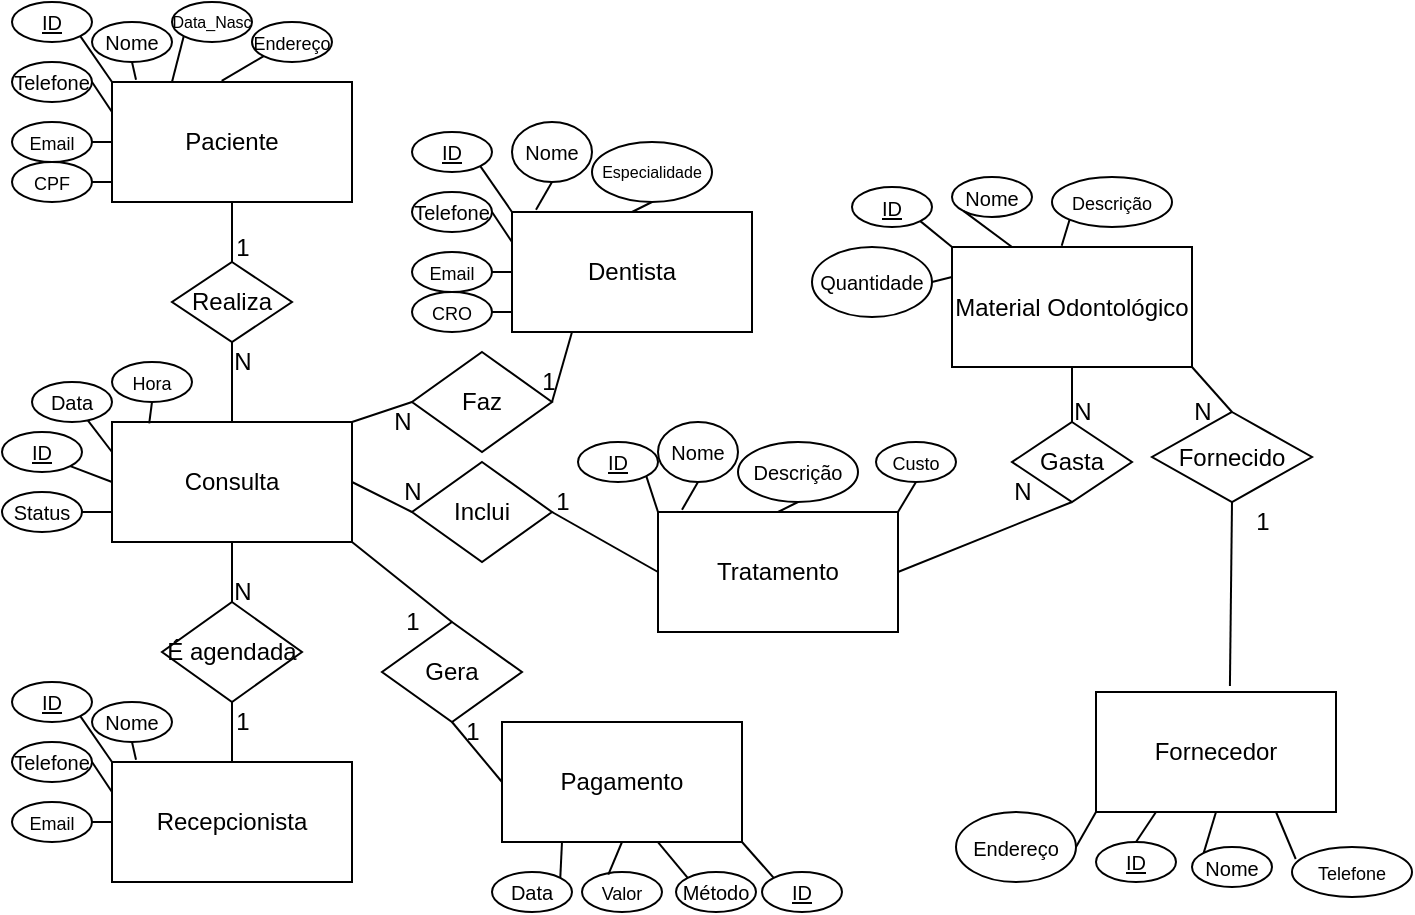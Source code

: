 <mxfile version="23.1.7" type="device">
  <diagram id="C5RBs43oDa-KdzZeNtuy" name="Page-1">
    <mxGraphModel dx="1257" dy="609" grid="1" gridSize="10" guides="1" tooltips="1" connect="1" arrows="1" fold="1" page="1" pageScale="1" pageWidth="827" pageHeight="1169" math="0" shadow="0">
      <root>
        <mxCell id="WIyWlLk6GJQsqaUBKTNV-0" />
        <mxCell id="WIyWlLk6GJQsqaUBKTNV-1" parent="WIyWlLk6GJQsqaUBKTNV-0" />
        <mxCell id="-Ufp9a6mI1hzx0VT54ZF-2" value="Paciente" style="rounded=0;whiteSpace=wrap;html=1;" vertex="1" parent="WIyWlLk6GJQsqaUBKTNV-1">
          <mxGeometry x="90" y="55" width="120" height="60" as="geometry" />
        </mxCell>
        <mxCell id="-Ufp9a6mI1hzx0VT54ZF-3" value="ID" style="ellipse;whiteSpace=wrap;html=1;fontStyle=4;fontSize=10;" vertex="1" parent="WIyWlLk6GJQsqaUBKTNV-1">
          <mxGeometry x="40" y="15" width="40" height="20" as="geometry" />
        </mxCell>
        <mxCell id="-Ufp9a6mI1hzx0VT54ZF-6" value="" style="endArrow=none;html=1;rounded=0;entryX=1;entryY=1;entryDx=0;entryDy=0;exitX=0;exitY=0;exitDx=0;exitDy=0;" edge="1" parent="WIyWlLk6GJQsqaUBKTNV-1" source="-Ufp9a6mI1hzx0VT54ZF-2" target="-Ufp9a6mI1hzx0VT54ZF-3">
          <mxGeometry width="50" height="50" relative="1" as="geometry">
            <mxPoint x="50" y="65" as="sourcePoint" />
            <mxPoint x="100" y="15" as="targetPoint" />
          </mxGeometry>
        </mxCell>
        <mxCell id="-Ufp9a6mI1hzx0VT54ZF-7" value="Nome" style="ellipse;whiteSpace=wrap;html=1;fontStyle=0;fontSize=10;" vertex="1" parent="WIyWlLk6GJQsqaUBKTNV-1">
          <mxGeometry x="80" y="25" width="40" height="20" as="geometry" />
        </mxCell>
        <mxCell id="-Ufp9a6mI1hzx0VT54ZF-8" value="" style="endArrow=none;html=1;rounded=0;entryX=0.5;entryY=1;entryDx=0;entryDy=0;exitX=0.1;exitY=-0.018;exitDx=0;exitDy=0;exitPerimeter=0;" edge="1" parent="WIyWlLk6GJQsqaUBKTNV-1" target="-Ufp9a6mI1hzx0VT54ZF-7" source="-Ufp9a6mI1hzx0VT54ZF-2">
          <mxGeometry width="50" height="50" relative="1" as="geometry">
            <mxPoint x="140" y="45" as="sourcePoint" />
            <mxPoint x="150" y="5" as="targetPoint" />
          </mxGeometry>
        </mxCell>
        <mxCell id="-Ufp9a6mI1hzx0VT54ZF-9" value="Data_Nasc" style="ellipse;whiteSpace=wrap;html=1;fontStyle=0;fontSize=8;" vertex="1" parent="WIyWlLk6GJQsqaUBKTNV-1">
          <mxGeometry x="120" y="15" width="40" height="20" as="geometry" />
        </mxCell>
        <mxCell id="-Ufp9a6mI1hzx0VT54ZF-10" value="" style="endArrow=none;html=1;rounded=0;entryX=0;entryY=1;entryDx=0;entryDy=0;exitX=0.25;exitY=0;exitDx=0;exitDy=0;" edge="1" parent="WIyWlLk6GJQsqaUBKTNV-1" target="-Ufp9a6mI1hzx0VT54ZF-9" source="-Ufp9a6mI1hzx0VT54ZF-2">
          <mxGeometry width="50" height="50" relative="1" as="geometry">
            <mxPoint x="170" y="55" as="sourcePoint" />
            <mxPoint x="200" y="5" as="targetPoint" />
          </mxGeometry>
        </mxCell>
        <mxCell id="-Ufp9a6mI1hzx0VT54ZF-11" value="&lt;font style=&quot;font-size: 9px;&quot;&gt;Endereço&lt;/font&gt;" style="ellipse;whiteSpace=wrap;html=1;fontStyle=0" vertex="1" parent="WIyWlLk6GJQsqaUBKTNV-1">
          <mxGeometry x="160" y="25" width="40" height="20" as="geometry" />
        </mxCell>
        <mxCell id="-Ufp9a6mI1hzx0VT54ZF-12" value="" style="endArrow=none;html=1;rounded=0;entryX=0;entryY=1;entryDx=0;entryDy=0;exitX=0.457;exitY=-0.01;exitDx=0;exitDy=0;exitPerimeter=0;" edge="1" parent="WIyWlLk6GJQsqaUBKTNV-1" target="-Ufp9a6mI1hzx0VT54ZF-11" source="-Ufp9a6mI1hzx0VT54ZF-2">
          <mxGeometry width="50" height="50" relative="1" as="geometry">
            <mxPoint x="210" y="55" as="sourcePoint" />
            <mxPoint x="240" y="5" as="targetPoint" />
          </mxGeometry>
        </mxCell>
        <mxCell id="-Ufp9a6mI1hzx0VT54ZF-15" value="Telefone" style="ellipse;whiteSpace=wrap;html=1;fontStyle=0;fontSize=10;" vertex="1" parent="WIyWlLk6GJQsqaUBKTNV-1">
          <mxGeometry x="40" y="45" width="40" height="20" as="geometry" />
        </mxCell>
        <mxCell id="-Ufp9a6mI1hzx0VT54ZF-16" value="&lt;font style=&quot;font-size: 9px;&quot;&gt;Email&lt;/font&gt;" style="ellipse;whiteSpace=wrap;html=1;fontStyle=0" vertex="1" parent="WIyWlLk6GJQsqaUBKTNV-1">
          <mxGeometry x="40" y="75" width="40" height="20" as="geometry" />
        </mxCell>
        <mxCell id="-Ufp9a6mI1hzx0VT54ZF-17" value="" style="endArrow=none;html=1;rounded=0;entryX=1;entryY=0.5;entryDx=0;entryDy=0;exitX=0;exitY=0.25;exitDx=0;exitDy=0;" edge="1" parent="WIyWlLk6GJQsqaUBKTNV-1" source="-Ufp9a6mI1hzx0VT54ZF-2" target="-Ufp9a6mI1hzx0VT54ZF-15">
          <mxGeometry width="50" height="50" relative="1" as="geometry">
            <mxPoint x="100" y="65" as="sourcePoint" />
            <mxPoint x="84" y="42" as="targetPoint" />
          </mxGeometry>
        </mxCell>
        <mxCell id="-Ufp9a6mI1hzx0VT54ZF-18" value="" style="endArrow=none;html=1;rounded=0;entryX=1;entryY=0.5;entryDx=0;entryDy=0;exitX=0;exitY=0.5;exitDx=0;exitDy=0;" edge="1" parent="WIyWlLk6GJQsqaUBKTNV-1" source="-Ufp9a6mI1hzx0VT54ZF-2" target="-Ufp9a6mI1hzx0VT54ZF-16">
          <mxGeometry width="50" height="50" relative="1" as="geometry">
            <mxPoint x="110" y="75" as="sourcePoint" />
            <mxPoint x="94" y="52" as="targetPoint" />
          </mxGeometry>
        </mxCell>
        <mxCell id="-Ufp9a6mI1hzx0VT54ZF-19" value="&lt;font style=&quot;font-size: 9px;&quot;&gt;CPF&lt;/font&gt;" style="ellipse;whiteSpace=wrap;html=1;fontStyle=0" vertex="1" parent="WIyWlLk6GJQsqaUBKTNV-1">
          <mxGeometry x="40" y="95" width="40" height="20" as="geometry" />
        </mxCell>
        <mxCell id="-Ufp9a6mI1hzx0VT54ZF-20" value="" style="endArrow=none;html=1;rounded=0;entryX=1;entryY=0.5;entryDx=0;entryDy=0;exitX=0;exitY=0.5;exitDx=0;exitDy=0;" edge="1" parent="WIyWlLk6GJQsqaUBKTNV-1" target="-Ufp9a6mI1hzx0VT54ZF-19">
          <mxGeometry width="50" height="50" relative="1" as="geometry">
            <mxPoint x="90" y="105" as="sourcePoint" />
            <mxPoint x="94" y="72" as="targetPoint" />
          </mxGeometry>
        </mxCell>
        <mxCell id="-Ufp9a6mI1hzx0VT54ZF-22" value="Dentista" style="rounded=0;whiteSpace=wrap;html=1;" vertex="1" parent="WIyWlLk6GJQsqaUBKTNV-1">
          <mxGeometry x="290" y="120" width="120" height="60" as="geometry" />
        </mxCell>
        <mxCell id="-Ufp9a6mI1hzx0VT54ZF-23" value="ID" style="ellipse;whiteSpace=wrap;html=1;fontStyle=4;fontSize=10;" vertex="1" parent="WIyWlLk6GJQsqaUBKTNV-1">
          <mxGeometry x="240" y="80" width="40" height="20" as="geometry" />
        </mxCell>
        <mxCell id="-Ufp9a6mI1hzx0VT54ZF-24" value="" style="endArrow=none;html=1;rounded=0;entryX=1;entryY=1;entryDx=0;entryDy=0;exitX=0;exitY=0;exitDx=0;exitDy=0;" edge="1" parent="WIyWlLk6GJQsqaUBKTNV-1" source="-Ufp9a6mI1hzx0VT54ZF-22" target="-Ufp9a6mI1hzx0VT54ZF-23">
          <mxGeometry width="50" height="50" relative="1" as="geometry">
            <mxPoint x="250" y="130" as="sourcePoint" />
            <mxPoint x="300" y="80" as="targetPoint" />
          </mxGeometry>
        </mxCell>
        <mxCell id="-Ufp9a6mI1hzx0VT54ZF-25" value="Nome" style="ellipse;whiteSpace=wrap;html=1;fontStyle=0;fontSize=10;" vertex="1" parent="WIyWlLk6GJQsqaUBKTNV-1">
          <mxGeometry x="290" y="75" width="40" height="30" as="geometry" />
        </mxCell>
        <mxCell id="-Ufp9a6mI1hzx0VT54ZF-26" value="" style="endArrow=none;html=1;rounded=0;entryX=0.5;entryY=1;entryDx=0;entryDy=0;exitX=0.1;exitY=-0.018;exitDx=0;exitDy=0;exitPerimeter=0;" edge="1" parent="WIyWlLk6GJQsqaUBKTNV-1" source="-Ufp9a6mI1hzx0VT54ZF-22" target="-Ufp9a6mI1hzx0VT54ZF-25">
          <mxGeometry width="50" height="50" relative="1" as="geometry">
            <mxPoint x="340" y="110" as="sourcePoint" />
            <mxPoint x="350" y="70" as="targetPoint" />
          </mxGeometry>
        </mxCell>
        <mxCell id="-Ufp9a6mI1hzx0VT54ZF-27" value="Especialidade" style="ellipse;whiteSpace=wrap;html=1;fontStyle=0;fontSize=8;" vertex="1" parent="WIyWlLk6GJQsqaUBKTNV-1">
          <mxGeometry x="330" y="85" width="60" height="30" as="geometry" />
        </mxCell>
        <mxCell id="-Ufp9a6mI1hzx0VT54ZF-28" value="" style="endArrow=none;html=1;rounded=0;entryX=0.5;entryY=1;entryDx=0;entryDy=0;exitX=0.5;exitY=0;exitDx=0;exitDy=0;" edge="1" parent="WIyWlLk6GJQsqaUBKTNV-1" source="-Ufp9a6mI1hzx0VT54ZF-22" target="-Ufp9a6mI1hzx0VT54ZF-27">
          <mxGeometry width="50" height="50" relative="1" as="geometry">
            <mxPoint x="370" y="120" as="sourcePoint" />
            <mxPoint x="400" y="70" as="targetPoint" />
          </mxGeometry>
        </mxCell>
        <mxCell id="-Ufp9a6mI1hzx0VT54ZF-31" value="Telefone" style="ellipse;whiteSpace=wrap;html=1;fontStyle=0;fontSize=10;" vertex="1" parent="WIyWlLk6GJQsqaUBKTNV-1">
          <mxGeometry x="240" y="110" width="40" height="20" as="geometry" />
        </mxCell>
        <mxCell id="-Ufp9a6mI1hzx0VT54ZF-32" value="&lt;font style=&quot;font-size: 9px;&quot;&gt;Email&lt;/font&gt;" style="ellipse;whiteSpace=wrap;html=1;fontStyle=0" vertex="1" parent="WIyWlLk6GJQsqaUBKTNV-1">
          <mxGeometry x="240" y="140" width="40" height="20" as="geometry" />
        </mxCell>
        <mxCell id="-Ufp9a6mI1hzx0VT54ZF-33" value="" style="endArrow=none;html=1;rounded=0;entryX=1;entryY=0.5;entryDx=0;entryDy=0;exitX=0;exitY=0.25;exitDx=0;exitDy=0;" edge="1" parent="WIyWlLk6GJQsqaUBKTNV-1" source="-Ufp9a6mI1hzx0VT54ZF-22" target="-Ufp9a6mI1hzx0VT54ZF-31">
          <mxGeometry width="50" height="50" relative="1" as="geometry">
            <mxPoint x="300" y="130" as="sourcePoint" />
            <mxPoint x="284" y="107" as="targetPoint" />
          </mxGeometry>
        </mxCell>
        <mxCell id="-Ufp9a6mI1hzx0VT54ZF-34" value="" style="endArrow=none;html=1;rounded=0;entryX=1;entryY=0.5;entryDx=0;entryDy=0;exitX=0;exitY=0.5;exitDx=0;exitDy=0;" edge="1" parent="WIyWlLk6GJQsqaUBKTNV-1" source="-Ufp9a6mI1hzx0VT54ZF-22" target="-Ufp9a6mI1hzx0VT54ZF-32">
          <mxGeometry width="50" height="50" relative="1" as="geometry">
            <mxPoint x="310" y="140" as="sourcePoint" />
            <mxPoint x="294" y="117" as="targetPoint" />
          </mxGeometry>
        </mxCell>
        <mxCell id="-Ufp9a6mI1hzx0VT54ZF-35" value="&lt;font style=&quot;font-size: 9px;&quot;&gt;CRO&lt;/font&gt;" style="ellipse;whiteSpace=wrap;html=1;fontStyle=0" vertex="1" parent="WIyWlLk6GJQsqaUBKTNV-1">
          <mxGeometry x="240" y="160" width="40" height="20" as="geometry" />
        </mxCell>
        <mxCell id="-Ufp9a6mI1hzx0VT54ZF-36" value="" style="endArrow=none;html=1;rounded=0;entryX=1;entryY=0.5;entryDx=0;entryDy=0;exitX=0;exitY=0.5;exitDx=0;exitDy=0;" edge="1" parent="WIyWlLk6GJQsqaUBKTNV-1" target="-Ufp9a6mI1hzx0VT54ZF-35">
          <mxGeometry width="50" height="50" relative="1" as="geometry">
            <mxPoint x="290" y="170" as="sourcePoint" />
            <mxPoint x="294" y="137" as="targetPoint" />
          </mxGeometry>
        </mxCell>
        <mxCell id="-Ufp9a6mI1hzx0VT54ZF-38" value="Tratamento" style="rounded=0;whiteSpace=wrap;html=1;" vertex="1" parent="WIyWlLk6GJQsqaUBKTNV-1">
          <mxGeometry x="363" y="270" width="120" height="60" as="geometry" />
        </mxCell>
        <mxCell id="-Ufp9a6mI1hzx0VT54ZF-39" value="ID" style="ellipse;whiteSpace=wrap;html=1;fontStyle=4;fontSize=10;" vertex="1" parent="WIyWlLk6GJQsqaUBKTNV-1">
          <mxGeometry x="323" y="235" width="40" height="20" as="geometry" />
        </mxCell>
        <mxCell id="-Ufp9a6mI1hzx0VT54ZF-40" value="" style="endArrow=none;html=1;rounded=0;entryX=1;entryY=1;entryDx=0;entryDy=0;exitX=0;exitY=0;exitDx=0;exitDy=0;" edge="1" parent="WIyWlLk6GJQsqaUBKTNV-1" source="-Ufp9a6mI1hzx0VT54ZF-38" target="-Ufp9a6mI1hzx0VT54ZF-39">
          <mxGeometry width="50" height="50" relative="1" as="geometry">
            <mxPoint x="323" y="280" as="sourcePoint" />
            <mxPoint x="373" y="230" as="targetPoint" />
          </mxGeometry>
        </mxCell>
        <mxCell id="-Ufp9a6mI1hzx0VT54ZF-41" value="Nome" style="ellipse;whiteSpace=wrap;html=1;fontStyle=0;fontSize=10;" vertex="1" parent="WIyWlLk6GJQsqaUBKTNV-1">
          <mxGeometry x="363" y="225" width="40" height="30" as="geometry" />
        </mxCell>
        <mxCell id="-Ufp9a6mI1hzx0VT54ZF-42" value="" style="endArrow=none;html=1;rounded=0;entryX=0.5;entryY=1;entryDx=0;entryDy=0;exitX=0.1;exitY=-0.018;exitDx=0;exitDy=0;exitPerimeter=0;" edge="1" parent="WIyWlLk6GJQsqaUBKTNV-1" source="-Ufp9a6mI1hzx0VT54ZF-38" target="-Ufp9a6mI1hzx0VT54ZF-41">
          <mxGeometry width="50" height="50" relative="1" as="geometry">
            <mxPoint x="413" y="260" as="sourcePoint" />
            <mxPoint x="423" y="220" as="targetPoint" />
          </mxGeometry>
        </mxCell>
        <mxCell id="-Ufp9a6mI1hzx0VT54ZF-43" value="Descrição" style="ellipse;whiteSpace=wrap;html=1;fontStyle=0;fontSize=10;" vertex="1" parent="WIyWlLk6GJQsqaUBKTNV-1">
          <mxGeometry x="403" y="235" width="60" height="30" as="geometry" />
        </mxCell>
        <mxCell id="-Ufp9a6mI1hzx0VT54ZF-44" value="" style="endArrow=none;html=1;rounded=0;entryX=0.5;entryY=1;entryDx=0;entryDy=0;exitX=0.5;exitY=0;exitDx=0;exitDy=0;" edge="1" parent="WIyWlLk6GJQsqaUBKTNV-1" source="-Ufp9a6mI1hzx0VT54ZF-38" target="-Ufp9a6mI1hzx0VT54ZF-43">
          <mxGeometry width="50" height="50" relative="1" as="geometry">
            <mxPoint x="443" y="270" as="sourcePoint" />
            <mxPoint x="473" y="220" as="targetPoint" />
          </mxGeometry>
        </mxCell>
        <mxCell id="-Ufp9a6mI1hzx0VT54ZF-46" value="&lt;font style=&quot;font-size: 9px;&quot;&gt;Custo&lt;/font&gt;" style="ellipse;whiteSpace=wrap;html=1;fontStyle=0" vertex="1" parent="WIyWlLk6GJQsqaUBKTNV-1">
          <mxGeometry x="472" y="235" width="40" height="20" as="geometry" />
        </mxCell>
        <mxCell id="-Ufp9a6mI1hzx0VT54ZF-48" value="" style="endArrow=none;html=1;rounded=0;entryX=0.5;entryY=1;entryDx=0;entryDy=0;exitX=1;exitY=0;exitDx=0;exitDy=0;" edge="1" parent="WIyWlLk6GJQsqaUBKTNV-1" source="-Ufp9a6mI1hzx0VT54ZF-38" target="-Ufp9a6mI1hzx0VT54ZF-46">
          <mxGeometry width="50" height="50" relative="1" as="geometry">
            <mxPoint x="522" y="245" as="sourcePoint" />
            <mxPoint x="526" y="212" as="targetPoint" />
          </mxGeometry>
        </mxCell>
        <mxCell id="-Ufp9a6mI1hzx0VT54ZF-51" value="Consulta" style="rounded=0;whiteSpace=wrap;html=1;" vertex="1" parent="WIyWlLk6GJQsqaUBKTNV-1">
          <mxGeometry x="90" y="225" width="120" height="60" as="geometry" />
        </mxCell>
        <mxCell id="-Ufp9a6mI1hzx0VT54ZF-52" value="ID" style="ellipse;whiteSpace=wrap;html=1;fontStyle=4;fontSize=10;" vertex="1" parent="WIyWlLk6GJQsqaUBKTNV-1">
          <mxGeometry x="35" y="230" width="40" height="20" as="geometry" />
        </mxCell>
        <mxCell id="-Ufp9a6mI1hzx0VT54ZF-53" value="" style="endArrow=none;html=1;rounded=0;entryX=1;entryY=1;entryDx=0;entryDy=0;exitX=0;exitY=0.5;exitDx=0;exitDy=0;" edge="1" parent="WIyWlLk6GJQsqaUBKTNV-1" source="-Ufp9a6mI1hzx0VT54ZF-51" target="-Ufp9a6mI1hzx0VT54ZF-52">
          <mxGeometry width="50" height="50" relative="1" as="geometry">
            <mxPoint x="85" y="217.5" as="sourcePoint" />
            <mxPoint x="95" y="177.5" as="targetPoint" />
          </mxGeometry>
        </mxCell>
        <mxCell id="-Ufp9a6mI1hzx0VT54ZF-56" value="Data" style="ellipse;whiteSpace=wrap;html=1;fontStyle=0;fontSize=10;" vertex="1" parent="WIyWlLk6GJQsqaUBKTNV-1">
          <mxGeometry x="50" y="205" width="40" height="20" as="geometry" />
        </mxCell>
        <mxCell id="-Ufp9a6mI1hzx0VT54ZF-57" value="" style="endArrow=none;html=1;rounded=0;entryX=0.7;entryY=0.967;entryDx=0;entryDy=0;exitX=0;exitY=0.25;exitDx=0;exitDy=0;entryPerimeter=0;" edge="1" parent="WIyWlLk6GJQsqaUBKTNV-1" source="-Ufp9a6mI1hzx0VT54ZF-51" target="-Ufp9a6mI1hzx0VT54ZF-56">
          <mxGeometry width="50" height="50" relative="1" as="geometry">
            <mxPoint x="115" y="217.5" as="sourcePoint" />
            <mxPoint x="195" y="167.5" as="targetPoint" />
          </mxGeometry>
        </mxCell>
        <mxCell id="-Ufp9a6mI1hzx0VT54ZF-58" value="&lt;font style=&quot;font-size: 9px;&quot;&gt;Hora&lt;/font&gt;" style="ellipse;whiteSpace=wrap;html=1;fontStyle=0" vertex="1" parent="WIyWlLk6GJQsqaUBKTNV-1">
          <mxGeometry x="90" y="195" width="40" height="20" as="geometry" />
        </mxCell>
        <mxCell id="-Ufp9a6mI1hzx0VT54ZF-59" value="" style="endArrow=none;html=1;rounded=0;entryX=0.5;entryY=1;entryDx=0;entryDy=0;exitX=0.155;exitY=0.012;exitDx=0;exitDy=0;exitPerimeter=0;" edge="1" parent="WIyWlLk6GJQsqaUBKTNV-1" source="-Ufp9a6mI1hzx0VT54ZF-51" target="-Ufp9a6mI1hzx0VT54ZF-58">
          <mxGeometry width="50" height="50" relative="1" as="geometry">
            <mxPoint x="210" y="225" as="sourcePoint" />
            <mxPoint x="240" y="175" as="targetPoint" />
          </mxGeometry>
        </mxCell>
        <mxCell id="-Ufp9a6mI1hzx0VT54ZF-60" value="Status" style="ellipse;whiteSpace=wrap;html=1;fontStyle=0;fontSize=10;" vertex="1" parent="WIyWlLk6GJQsqaUBKTNV-1">
          <mxGeometry x="35" y="260" width="40" height="20" as="geometry" />
        </mxCell>
        <mxCell id="-Ufp9a6mI1hzx0VT54ZF-62" value="" style="endArrow=none;html=1;rounded=0;entryX=1;entryY=0.5;entryDx=0;entryDy=0;exitX=0;exitY=0.75;exitDx=0;exitDy=0;" edge="1" parent="WIyWlLk6GJQsqaUBKTNV-1" source="-Ufp9a6mI1hzx0VT54ZF-51" target="-Ufp9a6mI1hzx0VT54ZF-60">
          <mxGeometry width="50" height="50" relative="1" as="geometry">
            <mxPoint x="85" y="232.5" as="sourcePoint" />
            <mxPoint x="79" y="204.5" as="targetPoint" />
          </mxGeometry>
        </mxCell>
        <mxCell id="-Ufp9a6mI1hzx0VT54ZF-76" value="Pagamento " style="rounded=0;whiteSpace=wrap;html=1;" vertex="1" parent="WIyWlLk6GJQsqaUBKTNV-1">
          <mxGeometry x="285" y="375" width="120" height="60" as="geometry" />
        </mxCell>
        <mxCell id="-Ufp9a6mI1hzx0VT54ZF-77" value="ID" style="ellipse;whiteSpace=wrap;html=1;fontStyle=4;fontSize=10;" vertex="1" parent="WIyWlLk6GJQsqaUBKTNV-1">
          <mxGeometry x="415" y="450" width="40" height="20" as="geometry" />
        </mxCell>
        <mxCell id="-Ufp9a6mI1hzx0VT54ZF-78" value="" style="endArrow=none;html=1;rounded=0;exitX=1;exitY=1;exitDx=0;exitDy=0;entryX=0;entryY=0;entryDx=0;entryDy=0;" edge="1" parent="WIyWlLk6GJQsqaUBKTNV-1" source="-Ufp9a6mI1hzx0VT54ZF-76" target="-Ufp9a6mI1hzx0VT54ZF-77">
          <mxGeometry width="50" height="50" relative="1" as="geometry">
            <mxPoint x="245" y="385" as="sourcePoint" />
            <mxPoint x="464" y="472" as="targetPoint" />
          </mxGeometry>
        </mxCell>
        <mxCell id="-Ufp9a6mI1hzx0VT54ZF-79" value="Data" style="ellipse;whiteSpace=wrap;html=1;fontStyle=0;fontSize=10;" vertex="1" parent="WIyWlLk6GJQsqaUBKTNV-1">
          <mxGeometry x="280" y="450" width="40" height="20" as="geometry" />
        </mxCell>
        <mxCell id="-Ufp9a6mI1hzx0VT54ZF-80" value="" style="endArrow=none;html=1;rounded=0;entryX=1;entryY=0;entryDx=0;entryDy=0;exitX=0.25;exitY=1;exitDx=0;exitDy=0;" edge="1" parent="WIyWlLk6GJQsqaUBKTNV-1" source="-Ufp9a6mI1hzx0VT54ZF-76" target="-Ufp9a6mI1hzx0VT54ZF-79">
          <mxGeometry width="50" height="50" relative="1" as="geometry">
            <mxPoint x="365" y="375" as="sourcePoint" />
            <mxPoint x="395" y="325" as="targetPoint" />
          </mxGeometry>
        </mxCell>
        <mxCell id="-Ufp9a6mI1hzx0VT54ZF-81" value="&lt;font style=&quot;font-size: 9px;&quot;&gt;Valor&lt;/font&gt;" style="ellipse;whiteSpace=wrap;html=1;fontStyle=0" vertex="1" parent="WIyWlLk6GJQsqaUBKTNV-1">
          <mxGeometry x="325" y="450" width="40" height="20" as="geometry" />
        </mxCell>
        <mxCell id="-Ufp9a6mI1hzx0VT54ZF-82" value="" style="endArrow=none;html=1;rounded=0;entryX=0.329;entryY=0.064;entryDx=0;entryDy=0;exitX=0.5;exitY=1;exitDx=0;exitDy=0;entryPerimeter=0;" edge="1" parent="WIyWlLk6GJQsqaUBKTNV-1" source="-Ufp9a6mI1hzx0VT54ZF-76" target="-Ufp9a6mI1hzx0VT54ZF-81">
          <mxGeometry width="50" height="50" relative="1" as="geometry">
            <mxPoint x="405" y="375" as="sourcePoint" />
            <mxPoint x="435" y="325" as="targetPoint" />
          </mxGeometry>
        </mxCell>
        <mxCell id="-Ufp9a6mI1hzx0VT54ZF-83" value="Método" style="ellipse;whiteSpace=wrap;html=1;fontStyle=0;fontSize=10;" vertex="1" parent="WIyWlLk6GJQsqaUBKTNV-1">
          <mxGeometry x="372" y="450" width="40" height="20" as="geometry" />
        </mxCell>
        <mxCell id="-Ufp9a6mI1hzx0VT54ZF-84" value="" style="endArrow=none;html=1;rounded=0;entryX=0;entryY=0;entryDx=0;entryDy=0;exitX=0.648;exitY=0.997;exitDx=0;exitDy=0;exitPerimeter=0;" edge="1" parent="WIyWlLk6GJQsqaUBKTNV-1" source="-Ufp9a6mI1hzx0VT54ZF-76" target="-Ufp9a6mI1hzx0VT54ZF-83">
          <mxGeometry width="50" height="50" relative="1" as="geometry">
            <mxPoint x="380" y="440" as="sourcePoint" />
            <mxPoint x="279" y="362" as="targetPoint" />
          </mxGeometry>
        </mxCell>
        <mxCell id="-Ufp9a6mI1hzx0VT54ZF-85" value="Recepcionista" style="rounded=0;whiteSpace=wrap;html=1;" vertex="1" parent="WIyWlLk6GJQsqaUBKTNV-1">
          <mxGeometry x="90" y="395" width="120" height="60" as="geometry" />
        </mxCell>
        <mxCell id="-Ufp9a6mI1hzx0VT54ZF-86" value="ID" style="ellipse;whiteSpace=wrap;html=1;fontStyle=4;fontSize=10;" vertex="1" parent="WIyWlLk6GJQsqaUBKTNV-1">
          <mxGeometry x="40" y="355" width="40" height="20" as="geometry" />
        </mxCell>
        <mxCell id="-Ufp9a6mI1hzx0VT54ZF-87" value="" style="endArrow=none;html=1;rounded=0;entryX=1;entryY=1;entryDx=0;entryDy=0;exitX=0;exitY=0;exitDx=0;exitDy=0;" edge="1" parent="WIyWlLk6GJQsqaUBKTNV-1" source="-Ufp9a6mI1hzx0VT54ZF-85" target="-Ufp9a6mI1hzx0VT54ZF-86">
          <mxGeometry width="50" height="50" relative="1" as="geometry">
            <mxPoint x="50" y="405" as="sourcePoint" />
            <mxPoint x="100" y="355" as="targetPoint" />
          </mxGeometry>
        </mxCell>
        <mxCell id="-Ufp9a6mI1hzx0VT54ZF-88" value="Nome" style="ellipse;whiteSpace=wrap;html=1;fontStyle=0;fontSize=10;" vertex="1" parent="WIyWlLk6GJQsqaUBKTNV-1">
          <mxGeometry x="80" y="365" width="40" height="20" as="geometry" />
        </mxCell>
        <mxCell id="-Ufp9a6mI1hzx0VT54ZF-89" value="" style="endArrow=none;html=1;rounded=0;entryX=0.5;entryY=1;entryDx=0;entryDy=0;exitX=0.1;exitY=-0.018;exitDx=0;exitDy=0;exitPerimeter=0;" edge="1" parent="WIyWlLk6GJQsqaUBKTNV-1" source="-Ufp9a6mI1hzx0VT54ZF-85" target="-Ufp9a6mI1hzx0VT54ZF-88">
          <mxGeometry width="50" height="50" relative="1" as="geometry">
            <mxPoint x="140" y="385" as="sourcePoint" />
            <mxPoint x="150" y="345" as="targetPoint" />
          </mxGeometry>
        </mxCell>
        <mxCell id="-Ufp9a6mI1hzx0VT54ZF-94" value="Telefone" style="ellipse;whiteSpace=wrap;html=1;fontStyle=0;fontSize=10;" vertex="1" parent="WIyWlLk6GJQsqaUBKTNV-1">
          <mxGeometry x="40" y="385" width="40" height="20" as="geometry" />
        </mxCell>
        <mxCell id="-Ufp9a6mI1hzx0VT54ZF-95" value="&lt;font style=&quot;font-size: 9px;&quot;&gt;Email&lt;/font&gt;" style="ellipse;whiteSpace=wrap;html=1;fontStyle=0" vertex="1" parent="WIyWlLk6GJQsqaUBKTNV-1">
          <mxGeometry x="40" y="415" width="40" height="20" as="geometry" />
        </mxCell>
        <mxCell id="-Ufp9a6mI1hzx0VT54ZF-96" value="" style="endArrow=none;html=1;rounded=0;entryX=1;entryY=0.5;entryDx=0;entryDy=0;exitX=0;exitY=0.25;exitDx=0;exitDy=0;" edge="1" parent="WIyWlLk6GJQsqaUBKTNV-1" source="-Ufp9a6mI1hzx0VT54ZF-85" target="-Ufp9a6mI1hzx0VT54ZF-94">
          <mxGeometry width="50" height="50" relative="1" as="geometry">
            <mxPoint x="100" y="405" as="sourcePoint" />
            <mxPoint x="84" y="382" as="targetPoint" />
          </mxGeometry>
        </mxCell>
        <mxCell id="-Ufp9a6mI1hzx0VT54ZF-97" value="" style="endArrow=none;html=1;rounded=0;entryX=1;entryY=0.5;entryDx=0;entryDy=0;exitX=0;exitY=0.5;exitDx=0;exitDy=0;" edge="1" parent="WIyWlLk6GJQsqaUBKTNV-1" source="-Ufp9a6mI1hzx0VT54ZF-85" target="-Ufp9a6mI1hzx0VT54ZF-95">
          <mxGeometry width="50" height="50" relative="1" as="geometry">
            <mxPoint x="110" y="415" as="sourcePoint" />
            <mxPoint x="94" y="392" as="targetPoint" />
          </mxGeometry>
        </mxCell>
        <mxCell id="-Ufp9a6mI1hzx0VT54ZF-100" value="Material Odontológico" style="rounded=0;whiteSpace=wrap;html=1;" vertex="1" parent="WIyWlLk6GJQsqaUBKTNV-1">
          <mxGeometry x="510" y="137.5" width="120" height="60" as="geometry" />
        </mxCell>
        <mxCell id="-Ufp9a6mI1hzx0VT54ZF-101" value="ID" style="ellipse;whiteSpace=wrap;html=1;fontStyle=4;fontSize=10;" vertex="1" parent="WIyWlLk6GJQsqaUBKTNV-1">
          <mxGeometry x="460" y="107.5" width="40" height="20" as="geometry" />
        </mxCell>
        <mxCell id="-Ufp9a6mI1hzx0VT54ZF-102" value="" style="endArrow=none;html=1;rounded=0;entryX=1;entryY=1;entryDx=0;entryDy=0;exitX=0;exitY=0;exitDx=0;exitDy=0;" edge="1" parent="WIyWlLk6GJQsqaUBKTNV-1" source="-Ufp9a6mI1hzx0VT54ZF-100" target="-Ufp9a6mI1hzx0VT54ZF-101">
          <mxGeometry width="50" height="50" relative="1" as="geometry">
            <mxPoint x="470" y="147.5" as="sourcePoint" />
            <mxPoint x="520" y="97.5" as="targetPoint" />
          </mxGeometry>
        </mxCell>
        <mxCell id="-Ufp9a6mI1hzx0VT54ZF-103" value="Nome" style="ellipse;whiteSpace=wrap;html=1;fontStyle=0;fontSize=10;" vertex="1" parent="WIyWlLk6GJQsqaUBKTNV-1">
          <mxGeometry x="510" y="102.5" width="40" height="20" as="geometry" />
        </mxCell>
        <mxCell id="-Ufp9a6mI1hzx0VT54ZF-104" value="" style="endArrow=none;html=1;rounded=0;entryX=0;entryY=1;entryDx=0;entryDy=0;exitX=0.25;exitY=0;exitDx=0;exitDy=0;" edge="1" parent="WIyWlLk6GJQsqaUBKTNV-1" source="-Ufp9a6mI1hzx0VT54ZF-100" target="-Ufp9a6mI1hzx0VT54ZF-103">
          <mxGeometry width="50" height="50" relative="1" as="geometry">
            <mxPoint x="590" y="137.5" as="sourcePoint" />
            <mxPoint x="620" y="87.5" as="targetPoint" />
          </mxGeometry>
        </mxCell>
        <mxCell id="-Ufp9a6mI1hzx0VT54ZF-105" value="&lt;font style=&quot;font-size: 9px;&quot;&gt;Descrição&lt;/font&gt;" style="ellipse;whiteSpace=wrap;html=1;fontStyle=0" vertex="1" parent="WIyWlLk6GJQsqaUBKTNV-1">
          <mxGeometry x="560" y="102.5" width="60" height="25" as="geometry" />
        </mxCell>
        <mxCell id="-Ufp9a6mI1hzx0VT54ZF-106" value="" style="endArrow=none;html=1;rounded=0;entryX=0;entryY=1;entryDx=0;entryDy=0;exitX=0.457;exitY=-0.01;exitDx=0;exitDy=0;exitPerimeter=0;" edge="1" parent="WIyWlLk6GJQsqaUBKTNV-1" source="-Ufp9a6mI1hzx0VT54ZF-100" target="-Ufp9a6mI1hzx0VT54ZF-105">
          <mxGeometry width="50" height="50" relative="1" as="geometry">
            <mxPoint x="630" y="137.5" as="sourcePoint" />
            <mxPoint x="660" y="87.5" as="targetPoint" />
          </mxGeometry>
        </mxCell>
        <mxCell id="-Ufp9a6mI1hzx0VT54ZF-107" value="Quantidade" style="ellipse;whiteSpace=wrap;html=1;fontStyle=0;fontSize=10;" vertex="1" parent="WIyWlLk6GJQsqaUBKTNV-1">
          <mxGeometry x="440" y="137.5" width="60" height="35" as="geometry" />
        </mxCell>
        <mxCell id="-Ufp9a6mI1hzx0VT54ZF-108" value="" style="endArrow=none;html=1;rounded=0;entryX=1;entryY=0.5;entryDx=0;entryDy=0;exitX=0;exitY=0.25;exitDx=0;exitDy=0;" edge="1" parent="WIyWlLk6GJQsqaUBKTNV-1" source="-Ufp9a6mI1hzx0VT54ZF-100" target="-Ufp9a6mI1hzx0VT54ZF-107">
          <mxGeometry width="50" height="50" relative="1" as="geometry">
            <mxPoint x="520" y="147.5" as="sourcePoint" />
            <mxPoint x="504" y="124.5" as="targetPoint" />
          </mxGeometry>
        </mxCell>
        <mxCell id="-Ufp9a6mI1hzx0VT54ZF-109" value="Fornecedor" style="rounded=0;whiteSpace=wrap;html=1;" vertex="1" parent="WIyWlLk6GJQsqaUBKTNV-1">
          <mxGeometry x="582" y="360" width="120" height="60" as="geometry" />
        </mxCell>
        <mxCell id="-Ufp9a6mI1hzx0VT54ZF-110" value="ID" style="ellipse;whiteSpace=wrap;html=1;fontStyle=4;fontSize=10;" vertex="1" parent="WIyWlLk6GJQsqaUBKTNV-1">
          <mxGeometry x="582" y="435" width="40" height="20" as="geometry" />
        </mxCell>
        <mxCell id="-Ufp9a6mI1hzx0VT54ZF-111" value="" style="endArrow=none;html=1;rounded=0;entryX=0.25;entryY=1;entryDx=0;entryDy=0;exitX=0.5;exitY=0;exitDx=0;exitDy=0;" edge="1" parent="WIyWlLk6GJQsqaUBKTNV-1" source="-Ufp9a6mI1hzx0VT54ZF-110" target="-Ufp9a6mI1hzx0VT54ZF-109">
          <mxGeometry width="50" height="50" relative="1" as="geometry">
            <mxPoint x="640" y="470" as="sourcePoint" />
            <mxPoint x="650" y="430" as="targetPoint" />
          </mxGeometry>
        </mxCell>
        <mxCell id="-Ufp9a6mI1hzx0VT54ZF-112" value="Nome" style="ellipse;whiteSpace=wrap;html=1;fontStyle=0;fontSize=10;" vertex="1" parent="WIyWlLk6GJQsqaUBKTNV-1">
          <mxGeometry x="630" y="437.5" width="40" height="20" as="geometry" />
        </mxCell>
        <mxCell id="-Ufp9a6mI1hzx0VT54ZF-113" value="" style="endArrow=none;html=1;rounded=0;entryX=0;entryY=0;entryDx=0;entryDy=0;exitX=0.5;exitY=1;exitDx=0;exitDy=0;" edge="1" parent="WIyWlLk6GJQsqaUBKTNV-1" source="-Ufp9a6mI1hzx0VT54ZF-109" target="-Ufp9a6mI1hzx0VT54ZF-112">
          <mxGeometry width="50" height="50" relative="1" as="geometry">
            <mxPoint x="670" y="470" as="sourcePoint" />
            <mxPoint x="750" y="420" as="targetPoint" />
          </mxGeometry>
        </mxCell>
        <mxCell id="-Ufp9a6mI1hzx0VT54ZF-114" value="&lt;font style=&quot;font-size: 9px;&quot;&gt;Telefone&lt;/font&gt;" style="ellipse;whiteSpace=wrap;html=1;fontStyle=0" vertex="1" parent="WIyWlLk6GJQsqaUBKTNV-1">
          <mxGeometry x="680" y="437.5" width="60" height="25" as="geometry" />
        </mxCell>
        <mxCell id="-Ufp9a6mI1hzx0VT54ZF-115" value="" style="endArrow=none;html=1;rounded=0;entryX=0.031;entryY=0.24;entryDx=0;entryDy=0;exitX=0.75;exitY=1;exitDx=0;exitDy=0;entryPerimeter=0;" edge="1" parent="WIyWlLk6GJQsqaUBKTNV-1" source="-Ufp9a6mI1hzx0VT54ZF-109" target="-Ufp9a6mI1hzx0VT54ZF-114">
          <mxGeometry width="50" height="50" relative="1" as="geometry">
            <mxPoint x="695" y="469" as="sourcePoint" />
            <mxPoint x="790" y="420" as="targetPoint" />
          </mxGeometry>
        </mxCell>
        <mxCell id="-Ufp9a6mI1hzx0VT54ZF-116" value="Endereço" style="ellipse;whiteSpace=wrap;html=1;fontStyle=0;fontSize=10;" vertex="1" parent="WIyWlLk6GJQsqaUBKTNV-1">
          <mxGeometry x="512" y="420" width="60" height="35" as="geometry" />
        </mxCell>
        <mxCell id="-Ufp9a6mI1hzx0VT54ZF-117" value="" style="endArrow=none;html=1;rounded=0;entryX=1;entryY=0.5;entryDx=0;entryDy=0;exitX=0;exitY=1;exitDx=0;exitDy=0;" edge="1" parent="WIyWlLk6GJQsqaUBKTNV-1" source="-Ufp9a6mI1hzx0VT54ZF-109" target="-Ufp9a6mI1hzx0VT54ZF-116">
          <mxGeometry width="50" height="50" relative="1" as="geometry">
            <mxPoint x="592" y="370" as="sourcePoint" />
            <mxPoint x="576" y="347" as="targetPoint" />
          </mxGeometry>
        </mxCell>
        <mxCell id="-Ufp9a6mI1hzx0VT54ZF-118" value="Realiza" style="rhombus;whiteSpace=wrap;html=1;" vertex="1" parent="WIyWlLk6GJQsqaUBKTNV-1">
          <mxGeometry x="120" y="145" width="60" height="40" as="geometry" />
        </mxCell>
        <mxCell id="-Ufp9a6mI1hzx0VT54ZF-119" value="" style="endArrow=none;html=1;rounded=0;exitX=0.5;exitY=0;exitDx=0;exitDy=0;" edge="1" parent="WIyWlLk6GJQsqaUBKTNV-1" source="-Ufp9a6mI1hzx0VT54ZF-118" target="-Ufp9a6mI1hzx0VT54ZF-2">
          <mxGeometry width="50" height="50" relative="1" as="geometry">
            <mxPoint x="380" y="165" as="sourcePoint" />
            <mxPoint x="430" y="115" as="targetPoint" />
          </mxGeometry>
        </mxCell>
        <mxCell id="-Ufp9a6mI1hzx0VT54ZF-125" value="" style="endArrow=none;html=1;rounded=0;entryX=0.5;entryY=1;entryDx=0;entryDy=0;" edge="1" parent="WIyWlLk6GJQsqaUBKTNV-1" source="-Ufp9a6mI1hzx0VT54ZF-51" target="-Ufp9a6mI1hzx0VT54ZF-118">
          <mxGeometry width="50" height="50" relative="1" as="geometry">
            <mxPoint x="60" y="380" as="sourcePoint" />
            <mxPoint x="170" y="185" as="targetPoint" />
          </mxGeometry>
        </mxCell>
        <mxCell id="-Ufp9a6mI1hzx0VT54ZF-128" value="É agendada" style="rhombus;whiteSpace=wrap;html=1;" vertex="1" parent="WIyWlLk6GJQsqaUBKTNV-1">
          <mxGeometry x="115" y="315" width="70" height="50" as="geometry" />
        </mxCell>
        <mxCell id="-Ufp9a6mI1hzx0VT54ZF-129" value="" style="endArrow=none;html=1;rounded=0;entryX=0.5;entryY=1;entryDx=0;entryDy=0;exitX=0.5;exitY=0;exitDx=0;exitDy=0;" edge="1" parent="WIyWlLk6GJQsqaUBKTNV-1" target="-Ufp9a6mI1hzx0VT54ZF-128" source="-Ufp9a6mI1hzx0VT54ZF-85">
          <mxGeometry width="50" height="50" relative="1" as="geometry">
            <mxPoint x="160" y="235" as="sourcePoint" />
            <mxPoint x="180" y="195" as="targetPoint" />
          </mxGeometry>
        </mxCell>
        <mxCell id="-Ufp9a6mI1hzx0VT54ZF-130" value="" style="endArrow=none;html=1;rounded=0;entryX=0.5;entryY=1;entryDx=0;entryDy=0;exitX=0.5;exitY=0;exitDx=0;exitDy=0;" edge="1" parent="WIyWlLk6GJQsqaUBKTNV-1" source="-Ufp9a6mI1hzx0VT54ZF-128" target="-Ufp9a6mI1hzx0VT54ZF-51">
          <mxGeometry width="50" height="50" relative="1" as="geometry">
            <mxPoint x="150" y="320" as="sourcePoint" />
            <mxPoint x="160" y="370" as="targetPoint" />
          </mxGeometry>
        </mxCell>
        <mxCell id="-Ufp9a6mI1hzx0VT54ZF-131" value="Faz" style="rhombus;whiteSpace=wrap;html=1;" vertex="1" parent="WIyWlLk6GJQsqaUBKTNV-1">
          <mxGeometry x="240" y="190" width="70" height="50" as="geometry" />
        </mxCell>
        <mxCell id="-Ufp9a6mI1hzx0VT54ZF-132" value="" style="endArrow=none;html=1;rounded=0;exitX=1;exitY=0;exitDx=0;exitDy=0;entryX=0;entryY=0.5;entryDx=0;entryDy=0;" edge="1" parent="WIyWlLk6GJQsqaUBKTNV-1" source="-Ufp9a6mI1hzx0VT54ZF-51" target="-Ufp9a6mI1hzx0VT54ZF-131">
          <mxGeometry width="50" height="50" relative="1" as="geometry">
            <mxPoint x="300" y="200" as="sourcePoint" />
            <mxPoint x="350" y="150" as="targetPoint" />
          </mxGeometry>
        </mxCell>
        <mxCell id="-Ufp9a6mI1hzx0VT54ZF-133" value="" style="endArrow=none;html=1;rounded=0;exitX=1;exitY=0.5;exitDx=0;exitDy=0;entryX=0.25;entryY=1;entryDx=0;entryDy=0;" edge="1" parent="WIyWlLk6GJQsqaUBKTNV-1" source="-Ufp9a6mI1hzx0VT54ZF-131" target="-Ufp9a6mI1hzx0VT54ZF-22">
          <mxGeometry width="50" height="50" relative="1" as="geometry">
            <mxPoint x="294.0" y="185" as="sourcePoint" />
            <mxPoint x="360" y="125" as="targetPoint" />
          </mxGeometry>
        </mxCell>
        <mxCell id="-Ufp9a6mI1hzx0VT54ZF-134" value="Inclui " style="rhombus;whiteSpace=wrap;html=1;" vertex="1" parent="WIyWlLk6GJQsqaUBKTNV-1">
          <mxGeometry x="240" y="245" width="70" height="50" as="geometry" />
        </mxCell>
        <mxCell id="-Ufp9a6mI1hzx0VT54ZF-135" value="" style="endArrow=none;html=1;rounded=0;entryX=0;entryY=0.5;entryDx=0;entryDy=0;exitX=1;exitY=0.5;exitDx=0;exitDy=0;" edge="1" parent="WIyWlLk6GJQsqaUBKTNV-1" target="-Ufp9a6mI1hzx0VT54ZF-134" source="-Ufp9a6mI1hzx0VT54ZF-51">
          <mxGeometry width="50" height="50" relative="1" as="geometry">
            <mxPoint x="240" y="360" as="sourcePoint" />
            <mxPoint x="340" y="255" as="targetPoint" />
          </mxGeometry>
        </mxCell>
        <mxCell id="-Ufp9a6mI1hzx0VT54ZF-136" value="" style="endArrow=none;html=1;rounded=0;entryX=0;entryY=0.5;entryDx=0;entryDy=0;exitX=1;exitY=0.5;exitDx=0;exitDy=0;" edge="1" parent="WIyWlLk6GJQsqaUBKTNV-1" source="-Ufp9a6mI1hzx0VT54ZF-134" target="-Ufp9a6mI1hzx0VT54ZF-38">
          <mxGeometry width="50" height="50" relative="1" as="geometry">
            <mxPoint x="320" y="280" as="sourcePoint" />
            <mxPoint x="304" y="255" as="targetPoint" />
          </mxGeometry>
        </mxCell>
        <mxCell id="-Ufp9a6mI1hzx0VT54ZF-137" value="Gera" style="rhombus;whiteSpace=wrap;html=1;" vertex="1" parent="WIyWlLk6GJQsqaUBKTNV-1">
          <mxGeometry x="225" y="325" width="70" height="50" as="geometry" />
        </mxCell>
        <mxCell id="-Ufp9a6mI1hzx0VT54ZF-138" value="" style="endArrow=none;html=1;rounded=0;entryX=0.5;entryY=1;entryDx=0;entryDy=0;exitX=0;exitY=0.5;exitDx=0;exitDy=0;" edge="1" parent="WIyWlLk6GJQsqaUBKTNV-1" target="-Ufp9a6mI1hzx0VT54ZF-137" source="-Ufp9a6mI1hzx0VT54ZF-76">
          <mxGeometry width="50" height="50" relative="1" as="geometry">
            <mxPoint x="310" y="390" as="sourcePoint" />
            <mxPoint x="275" y="320" as="targetPoint" />
          </mxGeometry>
        </mxCell>
        <mxCell id="-Ufp9a6mI1hzx0VT54ZF-139" value="" style="endArrow=none;html=1;rounded=0;entryX=0.5;entryY=0;entryDx=0;entryDy=0;exitX=1;exitY=1;exitDx=0;exitDy=0;" edge="1" parent="WIyWlLk6GJQsqaUBKTNV-1" source="-Ufp9a6mI1hzx0VT54ZF-51" target="-Ufp9a6mI1hzx0VT54ZF-137">
          <mxGeometry width="50" height="50" relative="1" as="geometry">
            <mxPoint x="320" y="280" as="sourcePoint" />
            <mxPoint x="373" y="310" as="targetPoint" />
          </mxGeometry>
        </mxCell>
        <mxCell id="-Ufp9a6mI1hzx0VT54ZF-141" value="Gasta" style="rhombus;whiteSpace=wrap;html=1;" vertex="1" parent="WIyWlLk6GJQsqaUBKTNV-1">
          <mxGeometry x="540" y="225" width="60" height="40" as="geometry" />
        </mxCell>
        <mxCell id="-Ufp9a6mI1hzx0VT54ZF-142" value="" style="endArrow=none;html=1;rounded=0;exitX=1;exitY=0.5;exitDx=0;exitDy=0;entryX=0.5;entryY=1;entryDx=0;entryDy=0;" edge="1" parent="WIyWlLk6GJQsqaUBKTNV-1" source="-Ufp9a6mI1hzx0VT54ZF-38" target="-Ufp9a6mI1hzx0VT54ZF-141">
          <mxGeometry width="50" height="50" relative="1" as="geometry">
            <mxPoint x="480" y="260" as="sourcePoint" />
            <mxPoint x="530" y="210" as="targetPoint" />
          </mxGeometry>
        </mxCell>
        <mxCell id="-Ufp9a6mI1hzx0VT54ZF-144" value="" style="endArrow=none;html=1;rounded=0;exitX=0.5;exitY=0;exitDx=0;exitDy=0;entryX=0.5;entryY=1;entryDx=0;entryDy=0;" edge="1" parent="WIyWlLk6GJQsqaUBKTNV-1" source="-Ufp9a6mI1hzx0VT54ZF-141" target="-Ufp9a6mI1hzx0VT54ZF-100">
          <mxGeometry width="50" height="50" relative="1" as="geometry">
            <mxPoint x="493" y="310" as="sourcePoint" />
            <mxPoint x="580" y="275" as="targetPoint" />
          </mxGeometry>
        </mxCell>
        <mxCell id="-Ufp9a6mI1hzx0VT54ZF-156" value="Fornecido" style="rhombus;whiteSpace=wrap;html=1;" vertex="1" parent="WIyWlLk6GJQsqaUBKTNV-1">
          <mxGeometry x="610" y="220" width="80" height="45" as="geometry" />
        </mxCell>
        <mxCell id="-Ufp9a6mI1hzx0VT54ZF-157" value="" style="endArrow=none;html=1;rounded=0;exitX=0.5;exitY=0;exitDx=0;exitDy=0;entryX=1;entryY=1;entryDx=0;entryDy=0;" edge="1" parent="WIyWlLk6GJQsqaUBKTNV-1" source="-Ufp9a6mI1hzx0VT54ZF-156" target="-Ufp9a6mI1hzx0VT54ZF-100">
          <mxGeometry width="50" height="50" relative="1" as="geometry">
            <mxPoint x="563" y="310" as="sourcePoint" />
            <mxPoint x="640" y="198" as="targetPoint" />
          </mxGeometry>
        </mxCell>
        <mxCell id="-Ufp9a6mI1hzx0VT54ZF-159" value="" style="endArrow=none;html=1;rounded=0;exitX=0.5;exitY=1;exitDx=0;exitDy=0;entryX=0.558;entryY=-0.05;entryDx=0;entryDy=0;entryPerimeter=0;" edge="1" parent="WIyWlLk6GJQsqaUBKTNV-1" source="-Ufp9a6mI1hzx0VT54ZF-156" target="-Ufp9a6mI1hzx0VT54ZF-109">
          <mxGeometry width="50" height="50" relative="1" as="geometry">
            <mxPoint x="660" y="230" as="sourcePoint" />
            <mxPoint x="640" y="208" as="targetPoint" />
          </mxGeometry>
        </mxCell>
        <mxCell id="-Ufp9a6mI1hzx0VT54ZF-160" value="1" style="text;html=1;align=center;verticalAlign=middle;resizable=0;points=[];autosize=1;strokeColor=none;fillColor=none;" vertex="1" parent="WIyWlLk6GJQsqaUBKTNV-1">
          <mxGeometry x="140" y="122.5" width="30" height="30" as="geometry" />
        </mxCell>
        <mxCell id="-Ufp9a6mI1hzx0VT54ZF-161" value="N" style="text;html=1;align=center;verticalAlign=middle;resizable=0;points=[];autosize=1;strokeColor=none;fillColor=none;" vertex="1" parent="WIyWlLk6GJQsqaUBKTNV-1">
          <mxGeometry x="140" y="180" width="30" height="30" as="geometry" />
        </mxCell>
        <mxCell id="-Ufp9a6mI1hzx0VT54ZF-162" value="1" style="text;html=1;align=center;verticalAlign=middle;resizable=0;points=[];autosize=1;strokeColor=none;fillColor=none;" vertex="1" parent="WIyWlLk6GJQsqaUBKTNV-1">
          <mxGeometry x="293" y="190" width="30" height="30" as="geometry" />
        </mxCell>
        <mxCell id="-Ufp9a6mI1hzx0VT54ZF-163" value="1" style="text;html=1;align=center;verticalAlign=middle;resizable=0;points=[];autosize=1;strokeColor=none;fillColor=none;" vertex="1" parent="WIyWlLk6GJQsqaUBKTNV-1">
          <mxGeometry x="300" y="250" width="30" height="30" as="geometry" />
        </mxCell>
        <mxCell id="-Ufp9a6mI1hzx0VT54ZF-164" value="1" style="text;html=1;align=center;verticalAlign=middle;resizable=0;points=[];autosize=1;strokeColor=none;fillColor=none;" vertex="1" parent="WIyWlLk6GJQsqaUBKTNV-1">
          <mxGeometry x="225" y="310" width="30" height="30" as="geometry" />
        </mxCell>
        <mxCell id="-Ufp9a6mI1hzx0VT54ZF-166" value="1" style="text;html=1;align=center;verticalAlign=middle;resizable=0;points=[];autosize=1;strokeColor=none;fillColor=none;" vertex="1" parent="WIyWlLk6GJQsqaUBKTNV-1">
          <mxGeometry x="255" y="365" width="30" height="30" as="geometry" />
        </mxCell>
        <mxCell id="-Ufp9a6mI1hzx0VT54ZF-167" value="1" style="text;html=1;align=center;verticalAlign=middle;resizable=0;points=[];autosize=1;strokeColor=none;fillColor=none;" vertex="1" parent="WIyWlLk6GJQsqaUBKTNV-1">
          <mxGeometry x="140" y="360" width="30" height="30" as="geometry" />
        </mxCell>
        <mxCell id="-Ufp9a6mI1hzx0VT54ZF-168" value="1" style="text;html=1;align=center;verticalAlign=middle;resizable=0;points=[];autosize=1;strokeColor=none;fillColor=none;" vertex="1" parent="WIyWlLk6GJQsqaUBKTNV-1">
          <mxGeometry x="650" y="260" width="30" height="30" as="geometry" />
        </mxCell>
        <mxCell id="-Ufp9a6mI1hzx0VT54ZF-169" value="N" style="text;html=1;align=center;verticalAlign=middle;resizable=0;points=[];autosize=1;strokeColor=none;fillColor=none;" vertex="1" parent="WIyWlLk6GJQsqaUBKTNV-1">
          <mxGeometry x="140" y="295" width="30" height="30" as="geometry" />
        </mxCell>
        <mxCell id="-Ufp9a6mI1hzx0VT54ZF-170" value="N" style="text;html=1;align=center;verticalAlign=middle;resizable=0;points=[];autosize=1;strokeColor=none;fillColor=none;" vertex="1" parent="WIyWlLk6GJQsqaUBKTNV-1">
          <mxGeometry x="220" y="210" width="30" height="30" as="geometry" />
        </mxCell>
        <mxCell id="-Ufp9a6mI1hzx0VT54ZF-171" value="N" style="text;html=1;align=center;verticalAlign=middle;resizable=0;points=[];autosize=1;strokeColor=none;fillColor=none;" vertex="1" parent="WIyWlLk6GJQsqaUBKTNV-1">
          <mxGeometry x="225" y="245" width="30" height="30" as="geometry" />
        </mxCell>
        <mxCell id="-Ufp9a6mI1hzx0VT54ZF-172" value="N" style="text;html=1;align=center;verticalAlign=middle;resizable=0;points=[];autosize=1;strokeColor=none;fillColor=none;" vertex="1" parent="WIyWlLk6GJQsqaUBKTNV-1">
          <mxGeometry x="530" y="245" width="30" height="30" as="geometry" />
        </mxCell>
        <mxCell id="-Ufp9a6mI1hzx0VT54ZF-173" value="N" style="text;html=1;align=center;verticalAlign=middle;resizable=0;points=[];autosize=1;strokeColor=none;fillColor=none;" vertex="1" parent="WIyWlLk6GJQsqaUBKTNV-1">
          <mxGeometry x="560" y="205" width="30" height="30" as="geometry" />
        </mxCell>
        <mxCell id="-Ufp9a6mI1hzx0VT54ZF-174" value="N" style="text;html=1;align=center;verticalAlign=middle;resizable=0;points=[];autosize=1;strokeColor=none;fillColor=none;" vertex="1" parent="WIyWlLk6GJQsqaUBKTNV-1">
          <mxGeometry x="620" y="205" width="30" height="30" as="geometry" />
        </mxCell>
      </root>
    </mxGraphModel>
  </diagram>
</mxfile>
